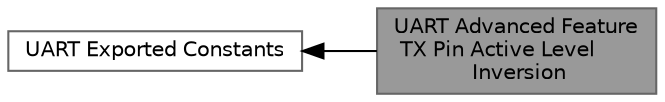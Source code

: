 digraph "UART Advanced Feature TX Pin Active Level Inversion"
{
 // LATEX_PDF_SIZE
  bgcolor="transparent";
  edge [fontname=Helvetica,fontsize=10,labelfontname=Helvetica,labelfontsize=10];
  node [fontname=Helvetica,fontsize=10,shape=box,height=0.2,width=0.4];
  rankdir=LR;
  Node2 [label="UART Exported Constants",height=0.2,width=0.4,color="grey40", fillcolor="white", style="filled",URL="$group___u_a_r_t___exported___constants.html",tooltip=" "];
  Node1 [label="UART Advanced Feature\l TX Pin Active Level\l Inversion",height=0.2,width=0.4,color="gray40", fillcolor="grey60", style="filled", fontcolor="black",tooltip=" "];
  Node2->Node1 [shape=plaintext, dir="back", style="solid"];
}
